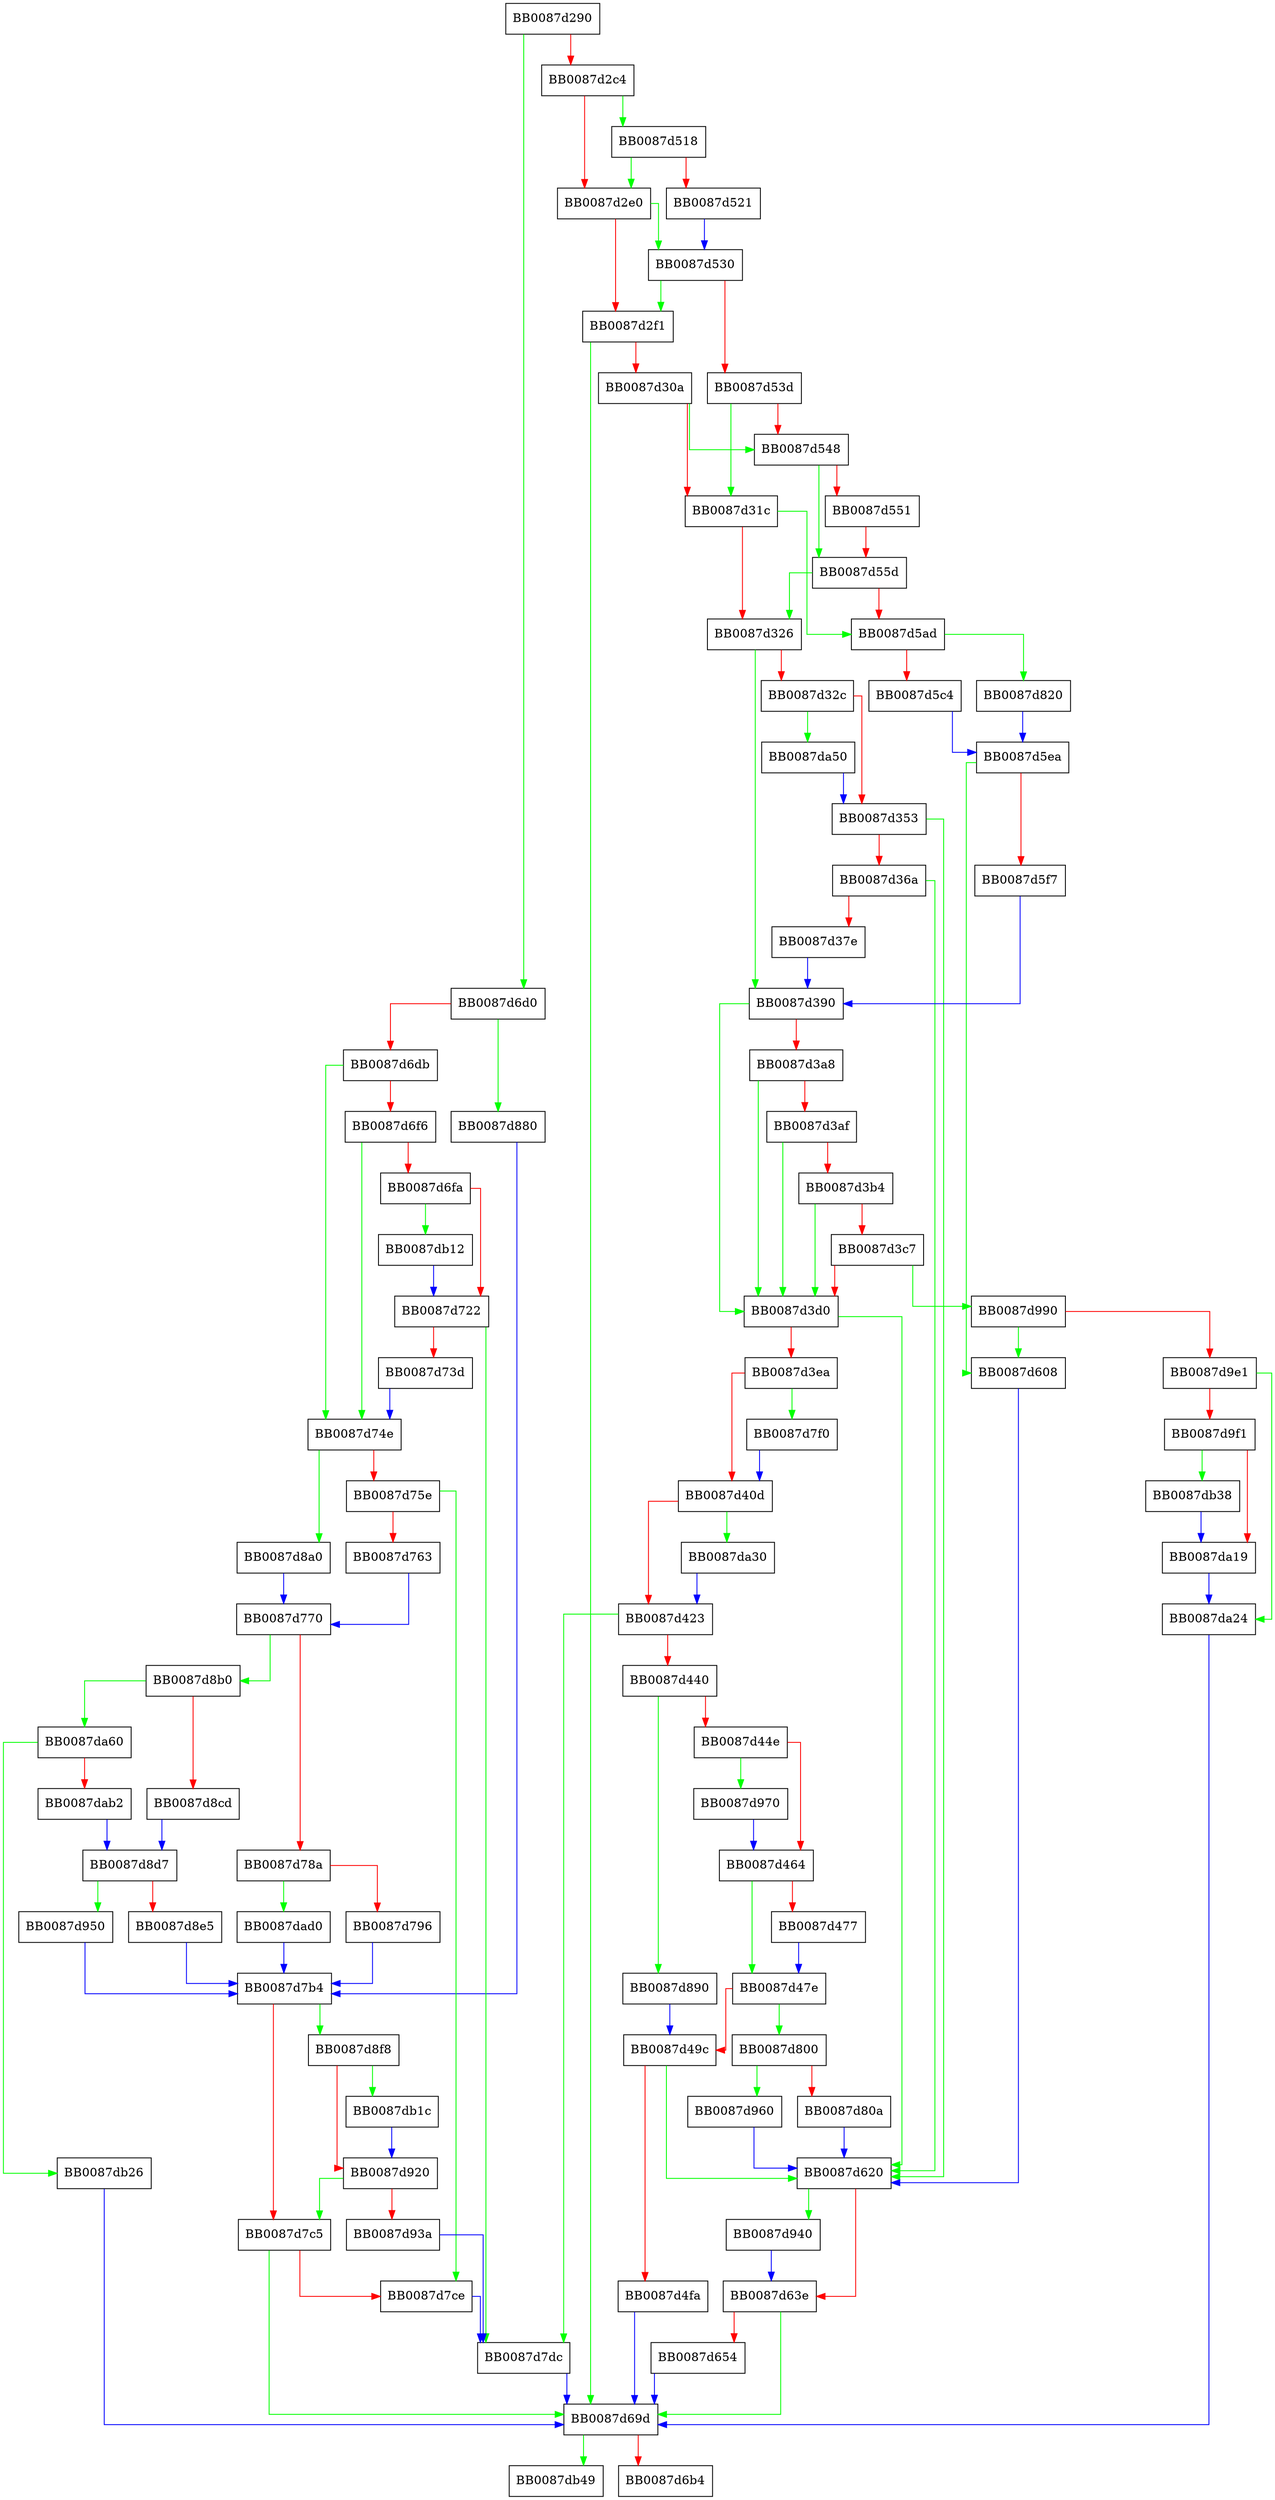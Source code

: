 digraph _IO_wfile_seekoff {
  node [shape="box"];
  graph [splines=ortho];
  BB0087d290 -> BB0087d6d0 [color="green"];
  BB0087d290 -> BB0087d2c4 [color="red"];
  BB0087d2c4 -> BB0087d518 [color="green"];
  BB0087d2c4 -> BB0087d2e0 [color="red"];
  BB0087d2e0 -> BB0087d530 [color="green"];
  BB0087d2e0 -> BB0087d2f1 [color="red"];
  BB0087d2f1 -> BB0087d69d [color="green"];
  BB0087d2f1 -> BB0087d30a [color="red"];
  BB0087d30a -> BB0087d548 [color="green"];
  BB0087d30a -> BB0087d31c [color="red"];
  BB0087d31c -> BB0087d5ad [color="green"];
  BB0087d31c -> BB0087d326 [color="red"];
  BB0087d326 -> BB0087d390 [color="green"];
  BB0087d326 -> BB0087d32c [color="red"];
  BB0087d32c -> BB0087da50 [color="green"];
  BB0087d32c -> BB0087d353 [color="red"];
  BB0087d353 -> BB0087d620 [color="green"];
  BB0087d353 -> BB0087d36a [color="red"];
  BB0087d36a -> BB0087d620 [color="green"];
  BB0087d36a -> BB0087d37e [color="red"];
  BB0087d37e -> BB0087d390 [color="blue"];
  BB0087d390 -> BB0087d3d0 [color="green"];
  BB0087d390 -> BB0087d3a8 [color="red"];
  BB0087d3a8 -> BB0087d3d0 [color="green"];
  BB0087d3a8 -> BB0087d3af [color="red"];
  BB0087d3af -> BB0087d3d0 [color="green"];
  BB0087d3af -> BB0087d3b4 [color="red"];
  BB0087d3b4 -> BB0087d3d0 [color="green"];
  BB0087d3b4 -> BB0087d3c7 [color="red"];
  BB0087d3c7 -> BB0087d990 [color="green"];
  BB0087d3c7 -> BB0087d3d0 [color="red"];
  BB0087d3d0 -> BB0087d620 [color="green"];
  BB0087d3d0 -> BB0087d3ea [color="red"];
  BB0087d3ea -> BB0087d7f0 [color="green"];
  BB0087d3ea -> BB0087d40d [color="red"];
  BB0087d40d -> BB0087da30 [color="green"];
  BB0087d40d -> BB0087d423 [color="red"];
  BB0087d423 -> BB0087d7dc [color="green"];
  BB0087d423 -> BB0087d440 [color="red"];
  BB0087d440 -> BB0087d890 [color="green"];
  BB0087d440 -> BB0087d44e [color="red"];
  BB0087d44e -> BB0087d970 [color="green"];
  BB0087d44e -> BB0087d464 [color="red"];
  BB0087d464 -> BB0087d47e [color="green"];
  BB0087d464 -> BB0087d477 [color="red"];
  BB0087d477 -> BB0087d47e [color="blue"];
  BB0087d47e -> BB0087d800 [color="green"];
  BB0087d47e -> BB0087d49c [color="red"];
  BB0087d49c -> BB0087d620 [color="green"];
  BB0087d49c -> BB0087d4fa [color="red"];
  BB0087d4fa -> BB0087d69d [color="blue"];
  BB0087d518 -> BB0087d2e0 [color="green"];
  BB0087d518 -> BB0087d521 [color="red"];
  BB0087d521 -> BB0087d530 [color="blue"];
  BB0087d530 -> BB0087d2f1 [color="green"];
  BB0087d530 -> BB0087d53d [color="red"];
  BB0087d53d -> BB0087d31c [color="green"];
  BB0087d53d -> BB0087d548 [color="red"];
  BB0087d548 -> BB0087d55d [color="green"];
  BB0087d548 -> BB0087d551 [color="red"];
  BB0087d551 -> BB0087d55d [color="red"];
  BB0087d55d -> BB0087d326 [color="green"];
  BB0087d55d -> BB0087d5ad [color="red"];
  BB0087d5ad -> BB0087d820 [color="green"];
  BB0087d5ad -> BB0087d5c4 [color="red"];
  BB0087d5c4 -> BB0087d5ea [color="blue"];
  BB0087d5ea -> BB0087d608 [color="green"];
  BB0087d5ea -> BB0087d5f7 [color="red"];
  BB0087d5f7 -> BB0087d390 [color="blue"];
  BB0087d608 -> BB0087d620 [color="blue"];
  BB0087d620 -> BB0087d940 [color="green"];
  BB0087d620 -> BB0087d63e [color="red"];
  BB0087d63e -> BB0087d69d [color="green"];
  BB0087d63e -> BB0087d654 [color="red"];
  BB0087d654 -> BB0087d69d [color="blue"];
  BB0087d69d -> BB0087db49 [color="green"];
  BB0087d69d -> BB0087d6b4 [color="red"];
  BB0087d6d0 -> BB0087d880 [color="green"];
  BB0087d6d0 -> BB0087d6db [color="red"];
  BB0087d6db -> BB0087d74e [color="green"];
  BB0087d6db -> BB0087d6f6 [color="red"];
  BB0087d6f6 -> BB0087d74e [color="green"];
  BB0087d6f6 -> BB0087d6fa [color="red"];
  BB0087d6fa -> BB0087db12 [color="green"];
  BB0087d6fa -> BB0087d722 [color="red"];
  BB0087d722 -> BB0087d7dc [color="green"];
  BB0087d722 -> BB0087d73d [color="red"];
  BB0087d73d -> BB0087d74e [color="blue"];
  BB0087d74e -> BB0087d8a0 [color="green"];
  BB0087d74e -> BB0087d75e [color="red"];
  BB0087d75e -> BB0087d7ce [color="green"];
  BB0087d75e -> BB0087d763 [color="red"];
  BB0087d763 -> BB0087d770 [color="blue"];
  BB0087d770 -> BB0087d8b0 [color="green"];
  BB0087d770 -> BB0087d78a [color="red"];
  BB0087d78a -> BB0087dad0 [color="green"];
  BB0087d78a -> BB0087d796 [color="red"];
  BB0087d796 -> BB0087d7b4 [color="blue"];
  BB0087d7b4 -> BB0087d8f8 [color="green"];
  BB0087d7b4 -> BB0087d7c5 [color="red"];
  BB0087d7c5 -> BB0087d69d [color="green"];
  BB0087d7c5 -> BB0087d7ce [color="red"];
  BB0087d7ce -> BB0087d7dc [color="blue"];
  BB0087d7dc -> BB0087d69d [color="blue"];
  BB0087d7f0 -> BB0087d40d [color="blue"];
  BB0087d800 -> BB0087d960 [color="green"];
  BB0087d800 -> BB0087d80a [color="red"];
  BB0087d80a -> BB0087d620 [color="blue"];
  BB0087d820 -> BB0087d5ea [color="blue"];
  BB0087d880 -> BB0087d7b4 [color="blue"];
  BB0087d890 -> BB0087d49c [color="blue"];
  BB0087d8a0 -> BB0087d770 [color="blue"];
  BB0087d8b0 -> BB0087da60 [color="green"];
  BB0087d8b0 -> BB0087d8cd [color="red"];
  BB0087d8cd -> BB0087d8d7 [color="blue"];
  BB0087d8d7 -> BB0087d950 [color="green"];
  BB0087d8d7 -> BB0087d8e5 [color="red"];
  BB0087d8e5 -> BB0087d7b4 [color="blue"];
  BB0087d8f8 -> BB0087db1c [color="green"];
  BB0087d8f8 -> BB0087d920 [color="red"];
  BB0087d920 -> BB0087d7c5 [color="green"];
  BB0087d920 -> BB0087d93a [color="red"];
  BB0087d93a -> BB0087d7dc [color="blue"];
  BB0087d940 -> BB0087d63e [color="blue"];
  BB0087d950 -> BB0087d7b4 [color="blue"];
  BB0087d960 -> BB0087d620 [color="blue"];
  BB0087d970 -> BB0087d464 [color="blue"];
  BB0087d990 -> BB0087d608 [color="green"];
  BB0087d990 -> BB0087d9e1 [color="red"];
  BB0087d9e1 -> BB0087da24 [color="green"];
  BB0087d9e1 -> BB0087d9f1 [color="red"];
  BB0087d9f1 -> BB0087db38 [color="green"];
  BB0087d9f1 -> BB0087da19 [color="red"];
  BB0087da19 -> BB0087da24 [color="blue"];
  BB0087da24 -> BB0087d69d [color="blue"];
  BB0087da30 -> BB0087d423 [color="blue"];
  BB0087da50 -> BB0087d353 [color="blue"];
  BB0087da60 -> BB0087db26 [color="green"];
  BB0087da60 -> BB0087dab2 [color="red"];
  BB0087dab2 -> BB0087d8d7 [color="blue"];
  BB0087dad0 -> BB0087d7b4 [color="blue"];
  BB0087db12 -> BB0087d722 [color="blue"];
  BB0087db1c -> BB0087d920 [color="blue"];
  BB0087db26 -> BB0087d69d [color="blue"];
  BB0087db38 -> BB0087da19 [color="blue"];
}